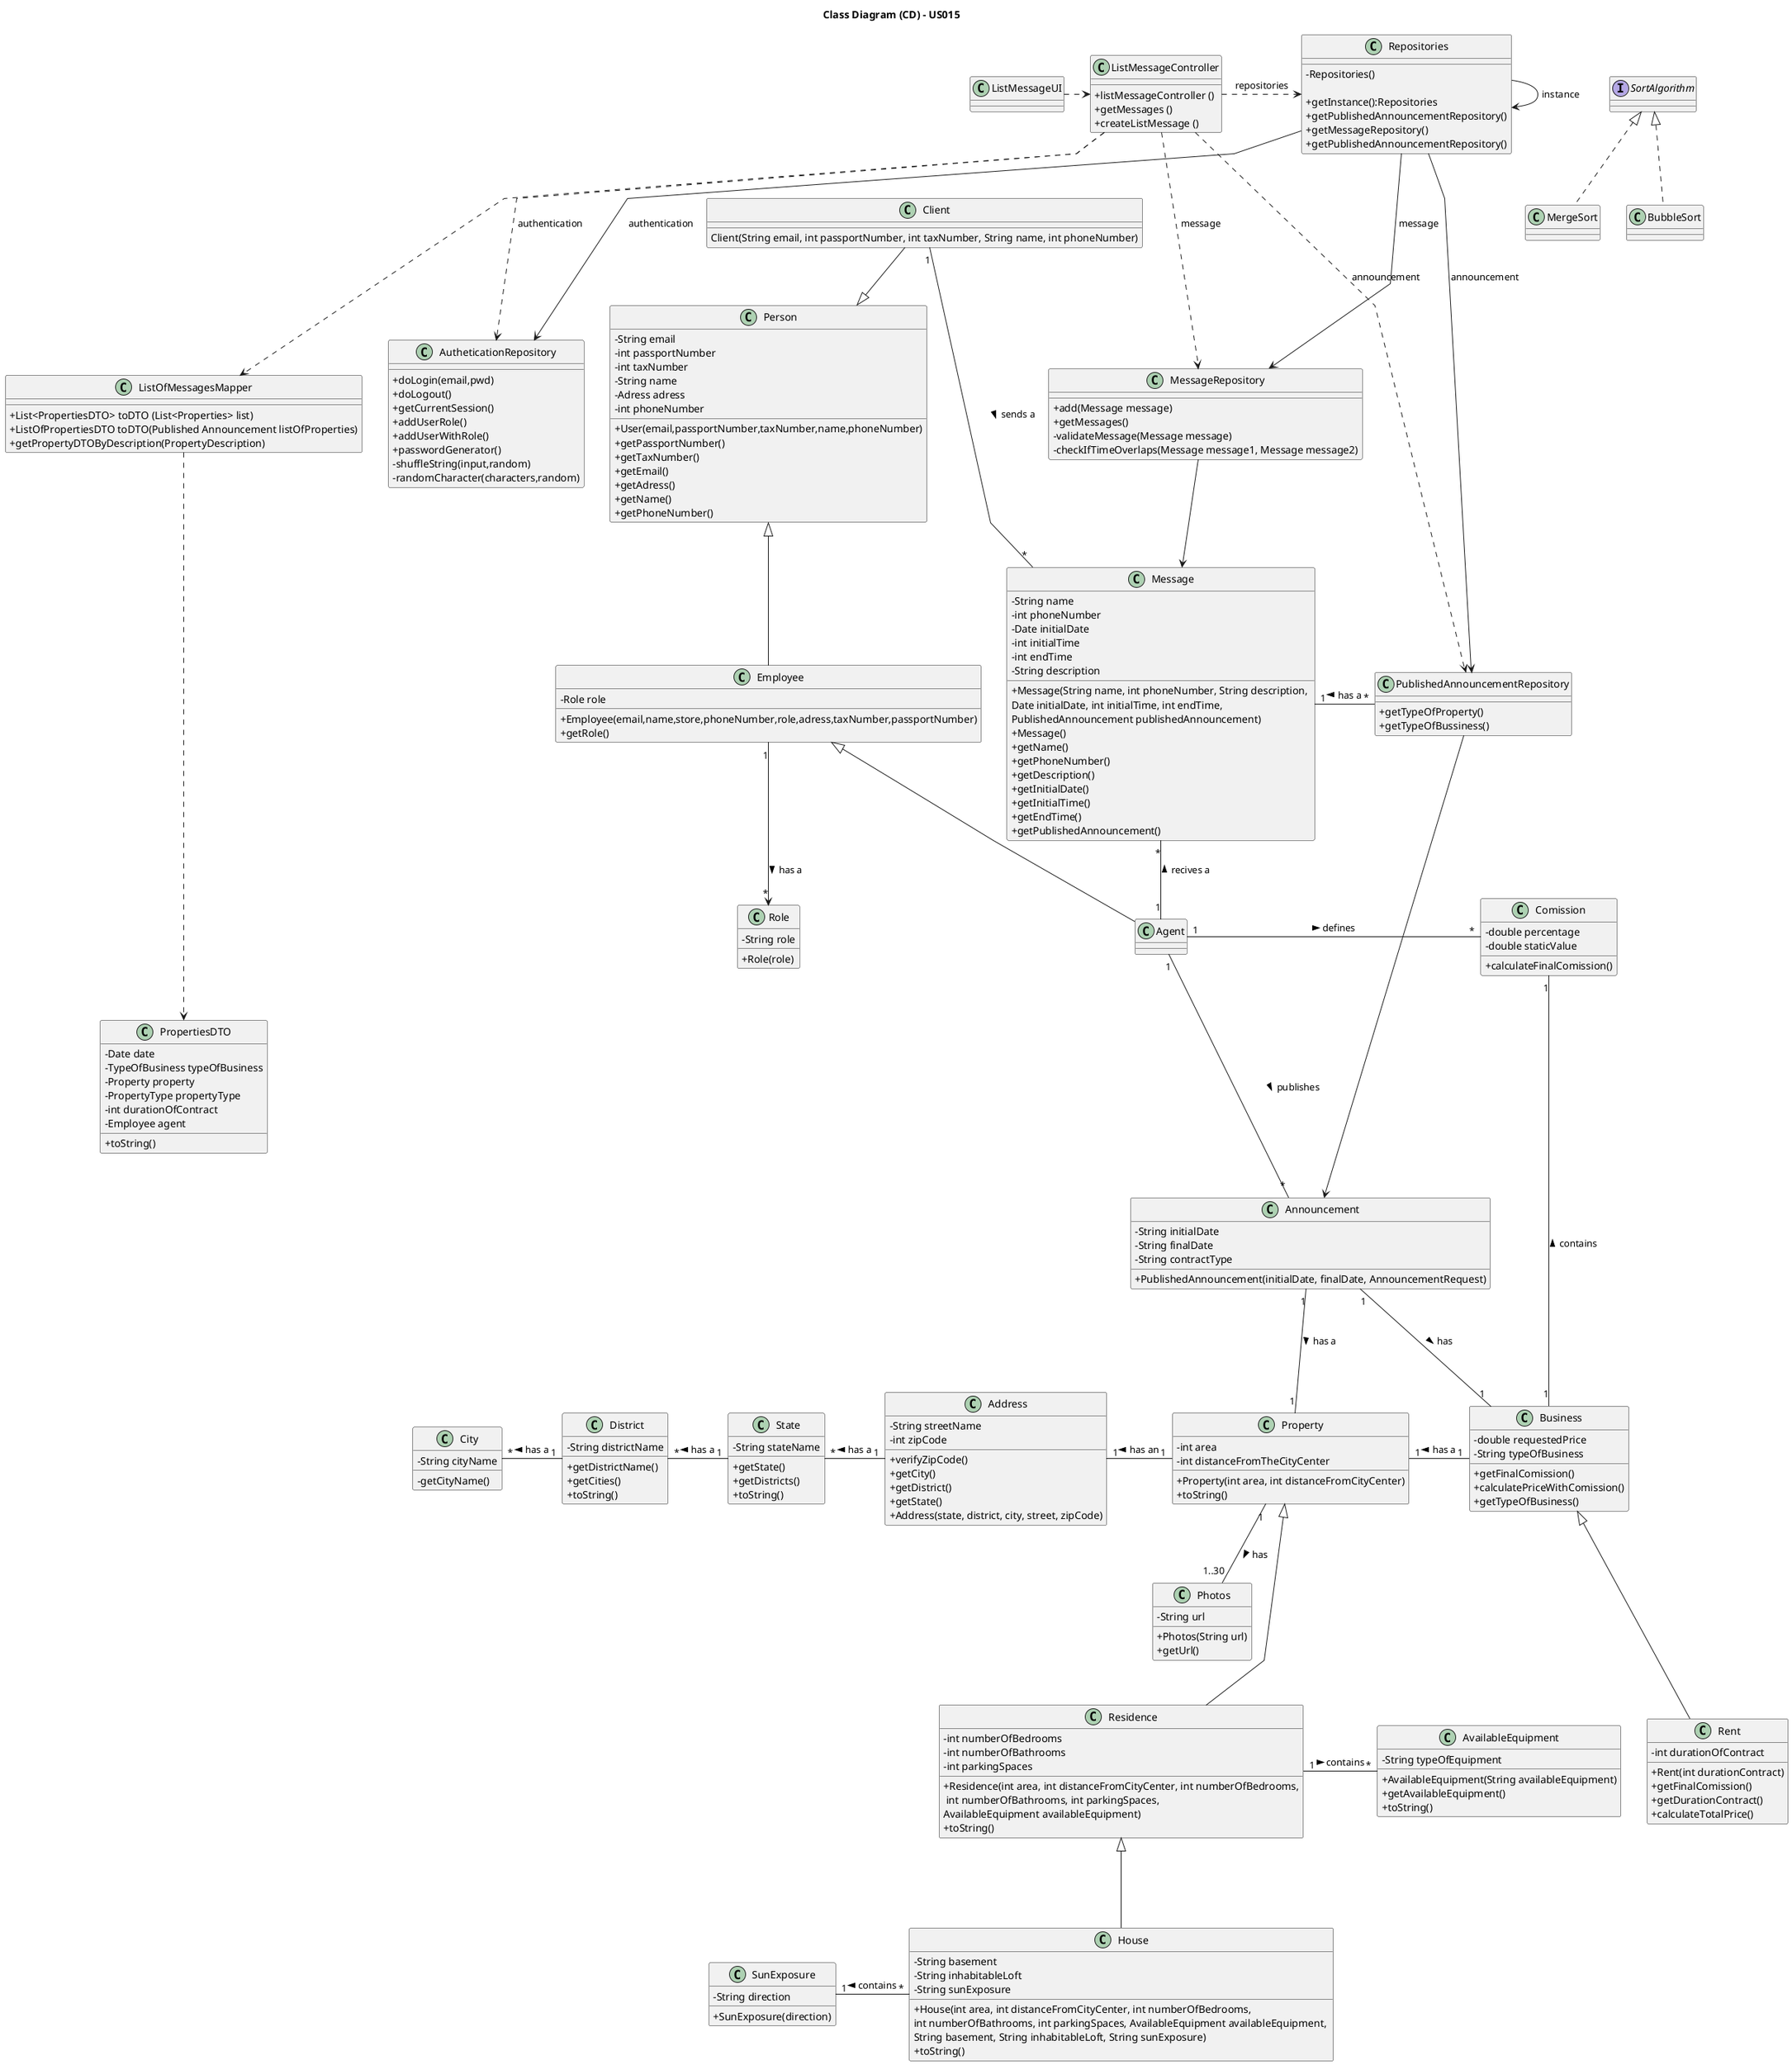  @startuml
'skinparam monochrome true
skinparam packageStyle rectangle
skinparam shadowing false
skinparam linetype polyline
'skinparam linetype orto

skinparam classAttributeIconSize 0

title Class Diagram (CD) - US015

class ListMessageUI

class ListMessageController {
    + listMessageController ()
    + getMessages ()
    + createListMessage ()
  }

ListMessageUI .> ListMessageController

class Repositories {
-Repositories()

+getInstance():Repositories
+getPublishedAnnouncementRepository()
+getMessageRepository()
}

class ListOfMessagesMapper{
+List<PropertiesDTO> toDTO (List<Properties> list)
+ListOfPropertiesDTO toDTO(Published Announcement listOfProperties)
+getPropertyDTOByDescription(PropertyDescription)
}


class PublishedAnnouncementRepository {

+ getTypeOfProperty()
+ getTypeOfBussiness()
}



class MessageRepository {
+add(Message message)
+getMessages()
-validateMessage(Message message)
-checkIfTimeOverlaps(Message message1, Message message2)
}

class Message {
    - String name
    - int phoneNumber
    - Date initialDate
    - int initialTime
    - int endTime
    - String description

    + Message(String name, int phoneNumber, String description, \nDate initialDate, int initialTime, int endTime, \nPublishedAnnouncement publishedAnnouncement)
    + Message()
    + getName()
    + getPhoneNumber()
    + getDescription()
    + getInitialDate()
    + getInitialTime()
    + getEndTime()
    + getPublishedAnnouncement()

}



class Property {
    - int area
    - int distanceFromTheCityCenter

    +Property(int area, int distanceFromCityCenter)
    +toString()
}

class Photos{
    - String url

    +Photos(String url)
    + getUrl()
}

class House {
    - String basement
    - String inhabitableLoft
    - String sunExposure

    + House(int area, int distanceFromCityCenter, int numberOfBedrooms, \nint numberOfBathrooms, int parkingSpaces, AvailableEquipment availableEquipment, \nString basement, String inhabitableLoft, String sunExposure)
    + toString()
}

class Residence {
 - int numberOfBedrooms
 - int numberOfBathrooms
 - int parkingSpaces

    + Residence(int area, int distanceFromCityCenter, int numberOfBedrooms,\n int numberOfBathrooms, int parkingSpaces, \nAvailableEquipment availableEquipment)
    + toString()
}

class SunExposure {
    - String direction

    +SunExposure(direction)
}

class AvailableEquipment {
    - String typeOfEquipment

    +AvailableEquipment(String availableEquipment)
    +getAvailableEquipment()
    + toString()
}


class Client{
Client(String email, int passportNumber, int taxNumber, String name, int phoneNumber)
}

class AutheticationRepository{
+doLogin(email,pwd)
+doLogout()
+getCurrentSession()
+addUserRole()
+addUserWithRole()
+passwordGenerator()
-shuffleString(input,random)
-randomCharacter(characters,random)
}


class Address {
    -String streetName
    -int zipCode

    +verifyZipCode()
    +getCity()
    +getDistrict()
    +getState()
    +Address(state, district, city, street, zipCode)
}



class City {
     - String cityName

    -getCityName()
}

class District{
- String districtName


    +getDistrictName()
    +getCities()
    +toString()
}

class State{
  - String stateName

     +getState()
     +getDistricts()
     +toString()
}



class Comission{
     - double percentage
     - double staticValue

    + calculateFinalComission()
}


class Rent {
    - int durationOfContract

    +Rent(int durationContract)
    +getFinalComission()
    +getDurationContract()
    +calculateTotalPrice()
}

class Person {
    - String email
    - int passportNumber
    - int taxNumber
    - String name
    - Adress adress
    - int phoneNumber

    + User(email,passportNumber,taxNumber,name,phoneNumber)
    + getPassportNumber()
    + getTaxNumber()
    + getEmail()
    + getAdress()
    + getName()
    + getPhoneNumber()
}


class Announcement {
    - String initialDate
    - String finalDate
    - String contractType

    +PublishedAnnouncement(initialDate, finalDate, AnnouncementRequest)
}

class Business {
    - double requestedPrice
    -String typeOfBusiness

    +getFinalComission()
    +calculatePriceWithComission()
    +getTypeOfBusiness()
}

class Repositories
{
    + getPublishedAnnouncementRepository()
}

class Employee{
-Role role
+Employee(email,name,store,phoneNumber,role,adress,taxNumber,passportNumber)
+getRole()
}

class Role{
-String role
+Role(role)
}

class PropertiesDTO{
-Date date
-TypeOfBusiness typeOfBusiness
-Property property
-PropertyType propertyType
-int durationOfContract
-Employee agent
+toString()
}

interface SortAlgorithm{

}

class MergeSort implements SortAlgorithm {

}

class BubbleSort implements SortAlgorithm{

}



ListMessageController .> Repositories : repositories
Repositories ---> Repositories :instance
Repositories ---> PublishedAnnouncementRepository : announcement
Repositories ---> MessageRepository : message
Repositories ---> AutheticationRepository : authentication

ListMessageController ...> PublishedAnnouncementRepository : announcement
ListMessageController ...> MessageRepository : message
ListMessageController ...> AutheticationRepository : authentication
ListMessageController ...> ListOfMessagesMapper

ListOfMessagesMapper....> PropertiesDTO

MessageRepository -down-> Message
Agent "1" -up- "*" Message : recives a >
Message "1" -right- "*" PublishedAnnouncementRepository: has a <


Residence <|-down-- House
Property <|-down-- Residence
Property "1" -- "1..30" Photos: has >
SunExposure "1" --right- "*" House: contains <
AvailableEquipment "*" -left- "1" Residence: contains <




State "*"-right- "1" Address: has a  <
City "*"-right- "1" District: has a  <
District "*"-right- "1" State: has a  <
Property "1" -left- "1" Address: has an >
PublishedAnnouncementRepository --> Announcement
Client "1"-right-"*" Message : sends a >



Comission "*" -right-- "1" Agent: defines <
Comission "1" -- "1" Business: contains <
Property "1" - "1" Business: has a <
Announcement "1" --- "1" Business: has >
Announcement "1" --down- "1" Property: has a >
Announcement "*" -up-- "1" Agent: publishes <
Business <|--- Rent

Person <|-up- Client
Employee <|-- Agent
Employee "1" --> "*" Role : has a >
Person <|-- Employee

@enduml